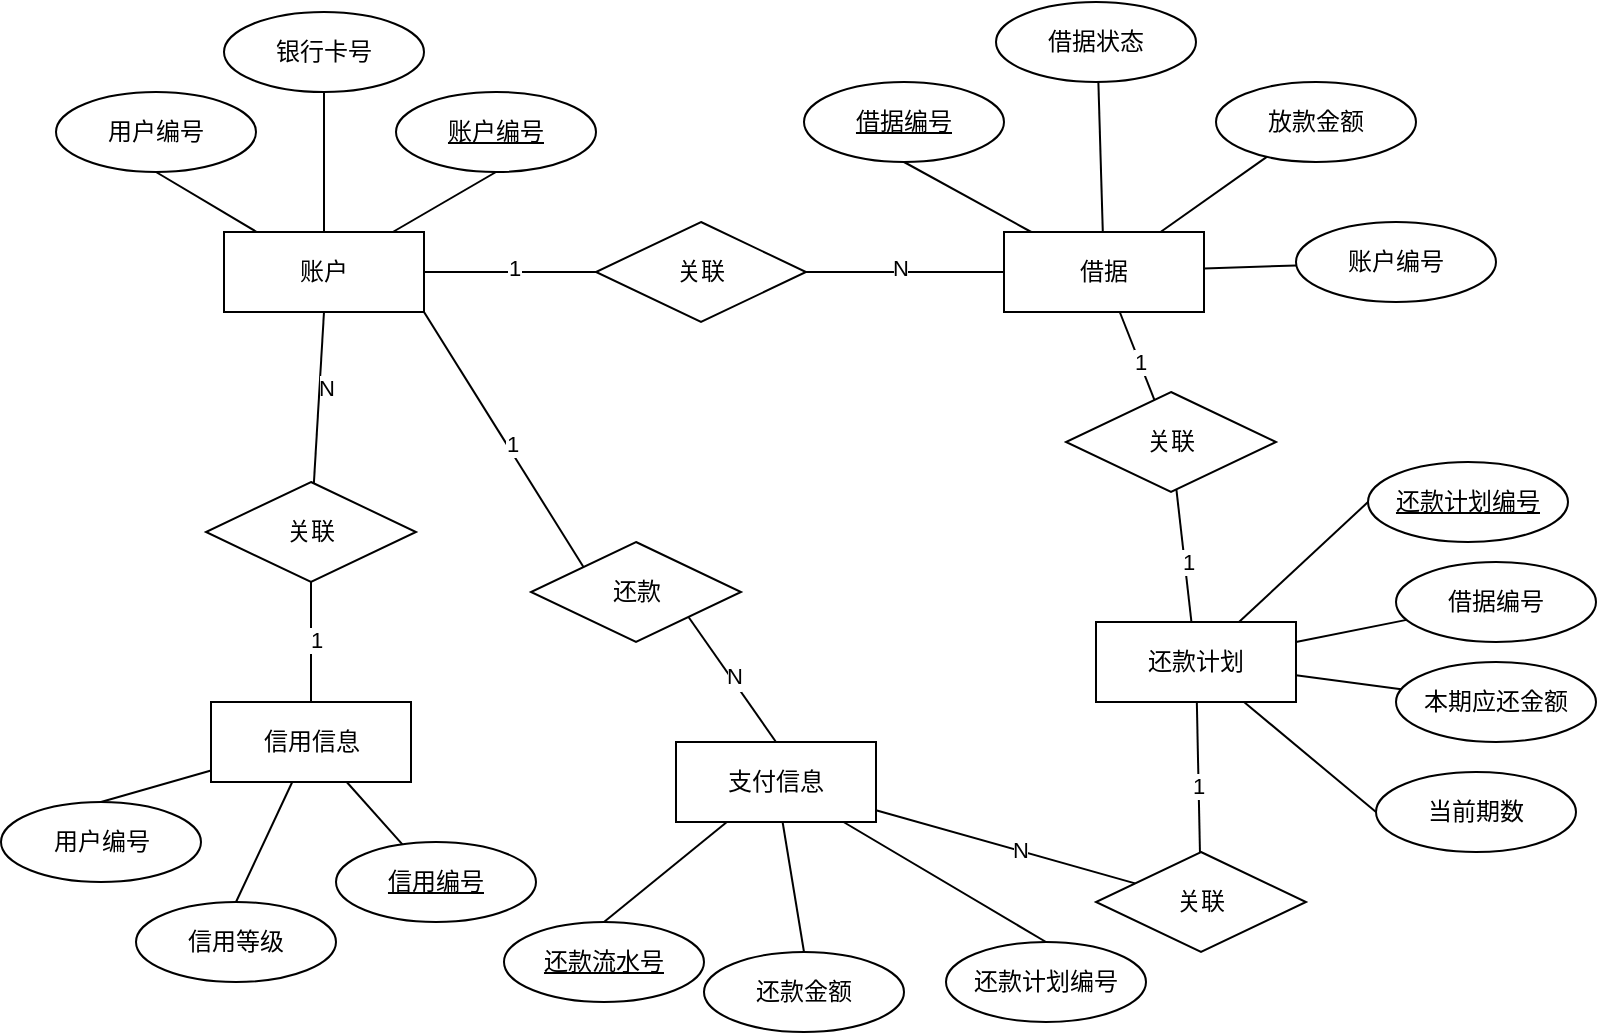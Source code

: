 <mxfile version="21.7.5" type="github">
  <diagram name="第 1 页" id="rjjF-3w61h9-X6BArXE9">
    <mxGraphModel dx="1173" dy="772" grid="1" gridSize="10" guides="1" tooltips="1" connect="1" arrows="1" fold="1" page="1" pageScale="1" pageWidth="827" pageHeight="1169" math="0" shadow="0">
      <root>
        <mxCell id="0" />
        <mxCell id="1" parent="0" />
        <mxCell id="o_h2a__VBPzikUgPjD4c-1" style="rounded=0;orthogonalLoop=1;jettySize=auto;html=1;entryX=0.5;entryY=1;entryDx=0;entryDy=0;endArrow=none;endFill=0;" parent="1" source="o_h2a__VBPzikUgPjD4c-5" target="o_h2a__VBPzikUgPjD4c-21" edge="1">
          <mxGeometry relative="1" as="geometry" />
        </mxCell>
        <mxCell id="o_h2a__VBPzikUgPjD4c-2" style="rounded=0;orthogonalLoop=1;jettySize=auto;html=1;entryX=0.5;entryY=0;entryDx=0;entryDy=0;endArrow=none;endFill=0;" parent="1" source="o_h2a__VBPzikUgPjD4c-5" target="o_h2a__VBPzikUgPjD4c-22" edge="1">
          <mxGeometry relative="1" as="geometry" />
        </mxCell>
        <mxCell id="o_h2a__VBPzikUgPjD4c-3" style="rounded=0;orthogonalLoop=1;jettySize=auto;html=1;entryX=0;entryY=0.5;entryDx=0;entryDy=0;endArrow=none;endFill=0;" parent="1" source="o_h2a__VBPzikUgPjD4c-5" target="o_h2a__VBPzikUgPjD4c-47" edge="1">
          <mxGeometry relative="1" as="geometry" />
        </mxCell>
        <mxCell id="o_h2a__VBPzikUgPjD4c-4" value="1" style="edgeLabel;html=1;align=center;verticalAlign=middle;resizable=0;points=[];" parent="o_h2a__VBPzikUgPjD4c-3" vertex="1" connectable="0">
          <mxGeometry x="0.051" y="2" relative="1" as="geometry">
            <mxPoint as="offset" />
          </mxGeometry>
        </mxCell>
        <mxCell id="o_h2a__VBPzikUgPjD4c-64" style="rounded=0;orthogonalLoop=1;jettySize=auto;html=1;entryX=0.5;entryY=1;entryDx=0;entryDy=0;endArrow=none;endFill=0;" parent="1" source="o_h2a__VBPzikUgPjD4c-5" target="o_h2a__VBPzikUgPjD4c-62" edge="1">
          <mxGeometry relative="1" as="geometry" />
        </mxCell>
        <mxCell id="o_h2a__VBPzikUgPjD4c-5" value="账户" style="whiteSpace=wrap;html=1;align=center;" parent="1" vertex="1">
          <mxGeometry x="124" y="455" width="100" height="40" as="geometry" />
        </mxCell>
        <mxCell id="o_h2a__VBPzikUgPjD4c-6" style="rounded=0;orthogonalLoop=1;jettySize=auto;html=1;entryX=0.5;entryY=1;entryDx=0;entryDy=0;endArrow=none;endFill=0;" parent="1" source="o_h2a__VBPzikUgPjD4c-13" target="o_h2a__VBPzikUgPjD4c-28" edge="1">
          <mxGeometry relative="1" as="geometry" />
        </mxCell>
        <mxCell id="o_h2a__VBPzikUgPjD4c-8" style="rounded=0;orthogonalLoop=1;jettySize=auto;html=1;entryX=0.5;entryY=0;entryDx=0;entryDy=0;endArrow=none;endFill=0;" parent="1" source="o_h2a__VBPzikUgPjD4c-13" target="o_h2a__VBPzikUgPjD4c-30" edge="1">
          <mxGeometry relative="1" as="geometry" />
        </mxCell>
        <mxCell id="o_h2a__VBPzikUgPjD4c-9" style="rounded=0;orthogonalLoop=1;jettySize=auto;html=1;endArrow=none;endFill=0;" parent="1" source="o_h2a__VBPzikUgPjD4c-13" target="o_h2a__VBPzikUgPjD4c-31" edge="1">
          <mxGeometry relative="1" as="geometry" />
        </mxCell>
        <mxCell id="o_h2a__VBPzikUgPjD4c-10" style="rounded=0;orthogonalLoop=1;jettySize=auto;html=1;endArrow=none;endFill=0;" parent="1" source="o_h2a__VBPzikUgPjD4c-13" target="o_h2a__VBPzikUgPjD4c-32" edge="1">
          <mxGeometry relative="1" as="geometry" />
        </mxCell>
        <mxCell id="o_h2a__VBPzikUgPjD4c-71" value="" style="rounded=0;orthogonalLoop=1;jettySize=auto;html=1;endArrow=none;endFill=0;" parent="1" source="o_h2a__VBPzikUgPjD4c-13" target="o_h2a__VBPzikUgPjD4c-70" edge="1">
          <mxGeometry relative="1" as="geometry" />
        </mxCell>
        <mxCell id="o_h2a__VBPzikUgPjD4c-73" value="1" style="edgeLabel;html=1;align=center;verticalAlign=middle;resizable=0;points=[];" parent="o_h2a__VBPzikUgPjD4c-71" vertex="1" connectable="0">
          <mxGeometry x="0.127" relative="1" as="geometry">
            <mxPoint as="offset" />
          </mxGeometry>
        </mxCell>
        <mxCell id="o_h2a__VBPzikUgPjD4c-13" value="借据" style="whiteSpace=wrap;html=1;align=center;" parent="1" vertex="1">
          <mxGeometry x="514" y="455" width="100" height="40" as="geometry" />
        </mxCell>
        <mxCell id="o_h2a__VBPzikUgPjD4c-21" value="账户编号" style="ellipse;whiteSpace=wrap;html=1;align=center;fontStyle=4;" parent="1" vertex="1">
          <mxGeometry x="210" y="385" width="100" height="40" as="geometry" />
        </mxCell>
        <mxCell id="o_h2a__VBPzikUgPjD4c-22" value="银行卡号" style="ellipse;whiteSpace=wrap;html=1;align=center;" parent="1" vertex="1">
          <mxGeometry x="124" y="345" width="100" height="40" as="geometry" />
        </mxCell>
        <mxCell id="o_h2a__VBPzikUgPjD4c-28" value="借据编号" style="ellipse;whiteSpace=wrap;html=1;align=center;fontStyle=4;" parent="1" vertex="1">
          <mxGeometry x="414" y="380" width="100" height="40" as="geometry" />
        </mxCell>
        <mxCell id="o_h2a__VBPzikUgPjD4c-30" value="借据状态" style="ellipse;whiteSpace=wrap;html=1;align=center;" parent="1" vertex="1">
          <mxGeometry x="510" y="340" width="100" height="40" as="geometry" />
        </mxCell>
        <mxCell id="o_h2a__VBPzikUgPjD4c-31" value="放款金额" style="ellipse;whiteSpace=wrap;html=1;align=center;" parent="1" vertex="1">
          <mxGeometry x="620" y="380" width="100" height="40" as="geometry" />
        </mxCell>
        <mxCell id="o_h2a__VBPzikUgPjD4c-32" value="账户编号" style="ellipse;whiteSpace=wrap;html=1;align=center;" parent="1" vertex="1">
          <mxGeometry x="660" y="450" width="100" height="40" as="geometry" />
        </mxCell>
        <mxCell id="o_h2a__VBPzikUgPjD4c-45" style="rounded=0;orthogonalLoop=1;jettySize=auto;html=1;entryX=0;entryY=0.5;entryDx=0;entryDy=0;endArrow=none;endFill=0;" parent="1" source="o_h2a__VBPzikUgPjD4c-47" target="o_h2a__VBPzikUgPjD4c-13" edge="1">
          <mxGeometry relative="1" as="geometry" />
        </mxCell>
        <mxCell id="o_h2a__VBPzikUgPjD4c-46" value="N" style="edgeLabel;html=1;align=center;verticalAlign=middle;resizable=0;points=[];" parent="o_h2a__VBPzikUgPjD4c-45" vertex="1" connectable="0">
          <mxGeometry x="-0.046" y="2" relative="1" as="geometry">
            <mxPoint as="offset" />
          </mxGeometry>
        </mxCell>
        <mxCell id="o_h2a__VBPzikUgPjD4c-47" value="关联" style="shape=rhombus;perimeter=rhombusPerimeter;whiteSpace=wrap;html=1;align=center;" parent="1" vertex="1">
          <mxGeometry x="310" y="450" width="105" height="50" as="geometry" />
        </mxCell>
        <mxCell id="o_h2a__VBPzikUgPjD4c-54" style="rounded=0;orthogonalLoop=1;jettySize=auto;html=1;entryX=0.5;entryY=1;entryDx=0;entryDy=0;endArrow=none;endFill=0;" parent="1" source="o_h2a__VBPzikUgPjD4c-52" target="o_h2a__VBPzikUgPjD4c-53" edge="1">
          <mxGeometry relative="1" as="geometry" />
        </mxCell>
        <mxCell id="o_h2a__VBPzikUgPjD4c-56" value="1" style="edgeLabel;html=1;align=center;verticalAlign=middle;resizable=0;points=[];" parent="o_h2a__VBPzikUgPjD4c-54" vertex="1" connectable="0">
          <mxGeometry x="0.045" y="-2" relative="1" as="geometry">
            <mxPoint as="offset" />
          </mxGeometry>
        </mxCell>
        <mxCell id="o_h2a__VBPzikUgPjD4c-59" style="rounded=0;orthogonalLoop=1;jettySize=auto;html=1;entryX=0.5;entryY=0;entryDx=0;entryDy=0;endArrow=none;endFill=0;" parent="1" source="o_h2a__VBPzikUgPjD4c-52" target="o_h2a__VBPzikUgPjD4c-68" edge="1">
          <mxGeometry relative="1" as="geometry">
            <mxPoint x="120" y="720" as="targetPoint" />
          </mxGeometry>
        </mxCell>
        <mxCell id="o_h2a__VBPzikUgPjD4c-61" style="rounded=0;orthogonalLoop=1;jettySize=auto;html=1;entryX=0.5;entryY=0;entryDx=0;entryDy=0;endArrow=none;endFill=0;" parent="1" source="o_h2a__VBPzikUgPjD4c-52" target="o_h2a__VBPzikUgPjD4c-60" edge="1">
          <mxGeometry relative="1" as="geometry" />
        </mxCell>
        <mxCell id="o_h2a__VBPzikUgPjD4c-67" value="" style="rounded=0;orthogonalLoop=1;jettySize=auto;html=1;endArrow=none;endFill=0;" parent="1" source="o_h2a__VBPzikUgPjD4c-52" target="o_h2a__VBPzikUgPjD4c-66" edge="1">
          <mxGeometry relative="1" as="geometry" />
        </mxCell>
        <mxCell id="o_h2a__VBPzikUgPjD4c-52" value="信用信息" style="whiteSpace=wrap;html=1;align=center;" parent="1" vertex="1">
          <mxGeometry x="117.5" y="690" width="100" height="40" as="geometry" />
        </mxCell>
        <mxCell id="o_h2a__VBPzikUgPjD4c-55" style="rounded=0;orthogonalLoop=1;jettySize=auto;html=1;entryX=0.5;entryY=1;entryDx=0;entryDy=0;endArrow=none;endFill=0;" parent="1" source="o_h2a__VBPzikUgPjD4c-53" target="o_h2a__VBPzikUgPjD4c-5" edge="1">
          <mxGeometry relative="1" as="geometry" />
        </mxCell>
        <mxCell id="o_h2a__VBPzikUgPjD4c-57" value="N" style="edgeLabel;html=1;align=center;verticalAlign=middle;resizable=0;points=[];" parent="o_h2a__VBPzikUgPjD4c-55" vertex="1" connectable="0">
          <mxGeometry x="0.118" y="-3" relative="1" as="geometry">
            <mxPoint as="offset" />
          </mxGeometry>
        </mxCell>
        <mxCell id="o_h2a__VBPzikUgPjD4c-53" value="关联" style="shape=rhombus;perimeter=rhombusPerimeter;whiteSpace=wrap;html=1;align=center;" parent="1" vertex="1">
          <mxGeometry x="115" y="580" width="105" height="50" as="geometry" />
        </mxCell>
        <mxCell id="o_h2a__VBPzikUgPjD4c-60" value="信用等级" style="ellipse;whiteSpace=wrap;html=1;align=center;" parent="1" vertex="1">
          <mxGeometry x="80" y="790" width="100" height="40" as="geometry" />
        </mxCell>
        <mxCell id="o_h2a__VBPzikUgPjD4c-62" value="用户编号" style="ellipse;whiteSpace=wrap;html=1;align=center;" parent="1" vertex="1">
          <mxGeometry x="40" y="385" width="100" height="40" as="geometry" />
        </mxCell>
        <mxCell id="o_h2a__VBPzikUgPjD4c-66" value="信用编号" style="ellipse;whiteSpace=wrap;html=1;align=center;fontStyle=4;" parent="1" vertex="1">
          <mxGeometry x="180" y="760" width="100" height="40" as="geometry" />
        </mxCell>
        <mxCell id="o_h2a__VBPzikUgPjD4c-68" value="用户编号" style="ellipse;whiteSpace=wrap;html=1;align=center;" parent="1" vertex="1">
          <mxGeometry x="12.5" y="740" width="100" height="40" as="geometry" />
        </mxCell>
        <mxCell id="o_h2a__VBPzikUgPjD4c-76" style="rounded=0;orthogonalLoop=1;jettySize=auto;html=1;entryX=0;entryY=0.5;entryDx=0;entryDy=0;endArrow=none;endFill=0;" parent="1" source="o_h2a__VBPzikUgPjD4c-69" target="o_h2a__VBPzikUgPjD4c-75" edge="1">
          <mxGeometry relative="1" as="geometry" />
        </mxCell>
        <mxCell id="o_h2a__VBPzikUgPjD4c-78" style="rounded=0;orthogonalLoop=1;jettySize=auto;html=1;endArrow=none;endFill=0;" parent="1" source="o_h2a__VBPzikUgPjD4c-69" target="o_h2a__VBPzikUgPjD4c-77" edge="1">
          <mxGeometry relative="1" as="geometry" />
        </mxCell>
        <mxCell id="o_h2a__VBPzikUgPjD4c-80" value="" style="rounded=0;orthogonalLoop=1;jettySize=auto;html=1;endArrow=none;endFill=0;" parent="1" source="o_h2a__VBPzikUgPjD4c-69" target="o_h2a__VBPzikUgPjD4c-79" edge="1">
          <mxGeometry relative="1" as="geometry" />
        </mxCell>
        <mxCell id="o_h2a__VBPzikUgPjD4c-104" style="rounded=0;orthogonalLoop=1;jettySize=auto;html=1;entryX=0;entryY=0.5;entryDx=0;entryDy=0;endArrow=none;endFill=0;" parent="1" source="o_h2a__VBPzikUgPjD4c-69" target="o_h2a__VBPzikUgPjD4c-103" edge="1">
          <mxGeometry relative="1" as="geometry" />
        </mxCell>
        <mxCell id="o_h2a__VBPzikUgPjD4c-69" value="还款计划" style="whiteSpace=wrap;html=1;align=center;" parent="1" vertex="1">
          <mxGeometry x="560" y="650" width="100" height="40" as="geometry" />
        </mxCell>
        <mxCell id="o_h2a__VBPzikUgPjD4c-72" value="" style="rounded=0;orthogonalLoop=1;jettySize=auto;html=1;endArrow=none;endFill=0;" parent="1" source="o_h2a__VBPzikUgPjD4c-70" target="o_h2a__VBPzikUgPjD4c-69" edge="1">
          <mxGeometry relative="1" as="geometry" />
        </mxCell>
        <mxCell id="o_h2a__VBPzikUgPjD4c-74" value="1" style="edgeLabel;html=1;align=center;verticalAlign=middle;resizable=0;points=[];" parent="o_h2a__VBPzikUgPjD4c-72" vertex="1" connectable="0">
          <mxGeometry x="0.08" y="1" relative="1" as="geometry">
            <mxPoint as="offset" />
          </mxGeometry>
        </mxCell>
        <mxCell id="o_h2a__VBPzikUgPjD4c-70" value="关联" style="shape=rhombus;perimeter=rhombusPerimeter;whiteSpace=wrap;html=1;align=center;" parent="1" vertex="1">
          <mxGeometry x="545" y="535" width="105" height="50" as="geometry" />
        </mxCell>
        <mxCell id="o_h2a__VBPzikUgPjD4c-75" value="还款计划编号" style="ellipse;whiteSpace=wrap;html=1;align=center;fontStyle=4;" parent="1" vertex="1">
          <mxGeometry x="696" y="570" width="100" height="40" as="geometry" />
        </mxCell>
        <mxCell id="o_h2a__VBPzikUgPjD4c-77" value="本期应还金额" style="ellipse;whiteSpace=wrap;html=1;align=center;" parent="1" vertex="1">
          <mxGeometry x="710" y="670" width="100" height="40" as="geometry" />
        </mxCell>
        <mxCell id="o_h2a__VBPzikUgPjD4c-79" value="借据编号" style="ellipse;whiteSpace=wrap;html=1;align=center;" parent="1" vertex="1">
          <mxGeometry x="710" y="620" width="100" height="40" as="geometry" />
        </mxCell>
        <mxCell id="o_h2a__VBPzikUgPjD4c-91" style="rounded=0;orthogonalLoop=1;jettySize=auto;html=1;entryX=0.5;entryY=0;entryDx=0;entryDy=0;startArrow=none;startFill=0;endArrow=none;endFill=0;" parent="1" source="o_h2a__VBPzikUgPjD4c-81" target="o_h2a__VBPzikUgPjD4c-90" edge="1">
          <mxGeometry relative="1" as="geometry" />
        </mxCell>
        <mxCell id="o_h2a__VBPzikUgPjD4c-93" style="rounded=0;orthogonalLoop=1;jettySize=auto;html=1;entryX=0.5;entryY=0;entryDx=0;entryDy=0;endArrow=none;endFill=0;" parent="1" source="o_h2a__VBPzikUgPjD4c-81" target="o_h2a__VBPzikUgPjD4c-92" edge="1">
          <mxGeometry relative="1" as="geometry" />
        </mxCell>
        <mxCell id="o_h2a__VBPzikUgPjD4c-95" style="rounded=0;orthogonalLoop=1;jettySize=auto;html=1;entryX=0.5;entryY=0;entryDx=0;entryDy=0;endArrow=none;endFill=0;" parent="1" source="o_h2a__VBPzikUgPjD4c-81" target="o_h2a__VBPzikUgPjD4c-94" edge="1">
          <mxGeometry relative="1" as="geometry" />
        </mxCell>
        <mxCell id="o_h2a__VBPzikUgPjD4c-97" value="" style="rounded=0;orthogonalLoop=1;jettySize=auto;html=1;endArrow=none;endFill=0;" parent="1" source="o_h2a__VBPzikUgPjD4c-81" target="o_h2a__VBPzikUgPjD4c-96" edge="1">
          <mxGeometry relative="1" as="geometry" />
        </mxCell>
        <mxCell id="o_h2a__VBPzikUgPjD4c-101" value="N" style="edgeLabel;html=1;align=center;verticalAlign=middle;resizable=0;points=[];" parent="o_h2a__VBPzikUgPjD4c-97" vertex="1" connectable="0">
          <mxGeometry x="0.102" y="1" relative="1" as="geometry">
            <mxPoint as="offset" />
          </mxGeometry>
        </mxCell>
        <mxCell id="o_h2a__VBPzikUgPjD4c-81" value="支付信息" style="whiteSpace=wrap;html=1;align=center;" parent="1" vertex="1">
          <mxGeometry x="350" y="710" width="100" height="40" as="geometry" />
        </mxCell>
        <mxCell id="o_h2a__VBPzikUgPjD4c-85" style="rounded=0;orthogonalLoop=1;jettySize=auto;html=1;entryX=0.5;entryY=0;entryDx=0;entryDy=0;endArrow=none;endFill=0;exitX=1;exitY=1;exitDx=0;exitDy=0;" parent="1" source="o_h2a__VBPzikUgPjD4c-82" target="o_h2a__VBPzikUgPjD4c-81" edge="1">
          <mxGeometry relative="1" as="geometry" />
        </mxCell>
        <mxCell id="o_h2a__VBPzikUgPjD4c-88" value="1" style="edgeLabel;html=1;align=center;verticalAlign=middle;resizable=0;points=[];" parent="o_h2a__VBPzikUgPjD4c-85" vertex="1" connectable="0">
          <mxGeometry x="-0.022" y="1" relative="1" as="geometry">
            <mxPoint as="offset" />
          </mxGeometry>
        </mxCell>
        <mxCell id="j_p5rqlG1A5uE9RLhkfU-1" value="N" style="edgeLabel;html=1;align=center;verticalAlign=middle;resizable=0;points=[];" vertex="1" connectable="0" parent="o_h2a__VBPzikUgPjD4c-85">
          <mxGeometry x="-0.034" y="2" relative="1" as="geometry">
            <mxPoint as="offset" />
          </mxGeometry>
        </mxCell>
        <mxCell id="o_h2a__VBPzikUgPjD4c-82" value="还款" style="shape=rhombus;perimeter=rhombusPerimeter;whiteSpace=wrap;html=1;align=center;" parent="1" vertex="1">
          <mxGeometry x="277.5" y="610" width="105" height="50" as="geometry" />
        </mxCell>
        <mxCell id="o_h2a__VBPzikUgPjD4c-83" style="rounded=0;orthogonalLoop=1;jettySize=auto;html=1;entryX=0;entryY=0;entryDx=0;entryDy=0;endArrow=none;endFill=0;exitX=1;exitY=1;exitDx=0;exitDy=0;" parent="1" source="o_h2a__VBPzikUgPjD4c-5" target="o_h2a__VBPzikUgPjD4c-82" edge="1">
          <mxGeometry relative="1" as="geometry">
            <mxPoint x="234" y="539" as="sourcePoint" />
            <mxPoint x="320" y="539" as="targetPoint" />
          </mxGeometry>
        </mxCell>
        <mxCell id="o_h2a__VBPzikUgPjD4c-84" value="1" style="edgeLabel;html=1;align=center;verticalAlign=middle;resizable=0;points=[];" parent="o_h2a__VBPzikUgPjD4c-83" vertex="1" connectable="0">
          <mxGeometry x="0.051" y="2" relative="1" as="geometry">
            <mxPoint as="offset" />
          </mxGeometry>
        </mxCell>
        <mxCell id="o_h2a__VBPzikUgPjD4c-90" value="还款流水号" style="ellipse;whiteSpace=wrap;html=1;align=center;fontStyle=4;" parent="1" vertex="1">
          <mxGeometry x="264" y="800" width="100" height="40" as="geometry" />
        </mxCell>
        <mxCell id="o_h2a__VBPzikUgPjD4c-92" value="还款金额" style="ellipse;whiteSpace=wrap;html=1;align=center;" parent="1" vertex="1">
          <mxGeometry x="364" y="815" width="100" height="40" as="geometry" />
        </mxCell>
        <mxCell id="o_h2a__VBPzikUgPjD4c-94" value="还款计划编号" style="ellipse;whiteSpace=wrap;html=1;align=center;" parent="1" vertex="1">
          <mxGeometry x="485" y="810" width="100" height="40" as="geometry" />
        </mxCell>
        <mxCell id="o_h2a__VBPzikUgPjD4c-99" value="" style="rounded=0;orthogonalLoop=1;jettySize=auto;html=1;endArrow=none;endFill=0;" parent="1" source="o_h2a__VBPzikUgPjD4c-96" target="o_h2a__VBPzikUgPjD4c-69" edge="1">
          <mxGeometry relative="1" as="geometry" />
        </mxCell>
        <mxCell id="o_h2a__VBPzikUgPjD4c-100" value="1" style="edgeLabel;html=1;align=center;verticalAlign=middle;resizable=0;points=[];" parent="o_h2a__VBPzikUgPjD4c-99" vertex="1" connectable="0">
          <mxGeometry x="-0.116" y="1" relative="1" as="geometry">
            <mxPoint as="offset" />
          </mxGeometry>
        </mxCell>
        <mxCell id="o_h2a__VBPzikUgPjD4c-96" value="关联" style="shape=rhombus;perimeter=rhombusPerimeter;whiteSpace=wrap;html=1;align=center;" parent="1" vertex="1">
          <mxGeometry x="560" y="765" width="105" height="50" as="geometry" />
        </mxCell>
        <mxCell id="o_h2a__VBPzikUgPjD4c-103" value="当前期数" style="ellipse;whiteSpace=wrap;html=1;align=center;" parent="1" vertex="1">
          <mxGeometry x="700" y="725" width="100" height="40" as="geometry" />
        </mxCell>
      </root>
    </mxGraphModel>
  </diagram>
</mxfile>
